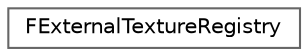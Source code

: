 digraph "Graphical Class Hierarchy"
{
 // INTERACTIVE_SVG=YES
 // LATEX_PDF_SIZE
  bgcolor="transparent";
  edge [fontname=Helvetica,fontsize=10,labelfontname=Helvetica,labelfontsize=10];
  node [fontname=Helvetica,fontsize=10,shape=box,height=0.2,width=0.4];
  rankdir="LR";
  Node0 [id="Node000000",label="FExternalTextureRegistry",height=0.2,width=0.4,color="grey40", fillcolor="white", style="filled",URL="$dd/ddb/classFExternalTextureRegistry.html",tooltip="Stores a registry of external textures mapped to their GUIDs."];
}
